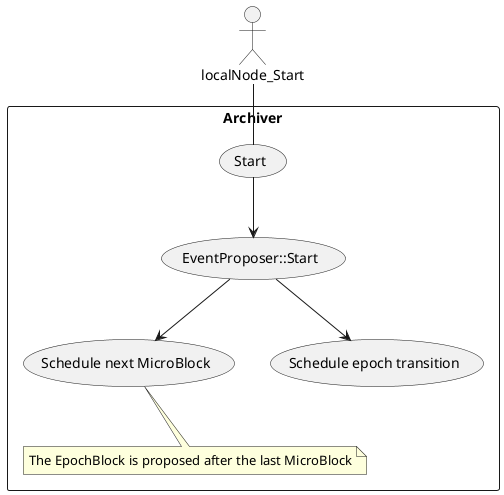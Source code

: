 @startuml

actor localNode_Start

rectangle Archiver {
	(localNode_Start) -- (Start)
	(Start) --> (EventProposer::Start)
	(EventProposer::Start) --> (Schedule next MicroBlock)
	(EventProposer::Start) --> (Schedule epoch transition)
	
	note as N1
	  The EpochBlock is proposed after the last MicroBlock
	end note
	(Schedule next MicroBlock) .. N1
}

@enduml

